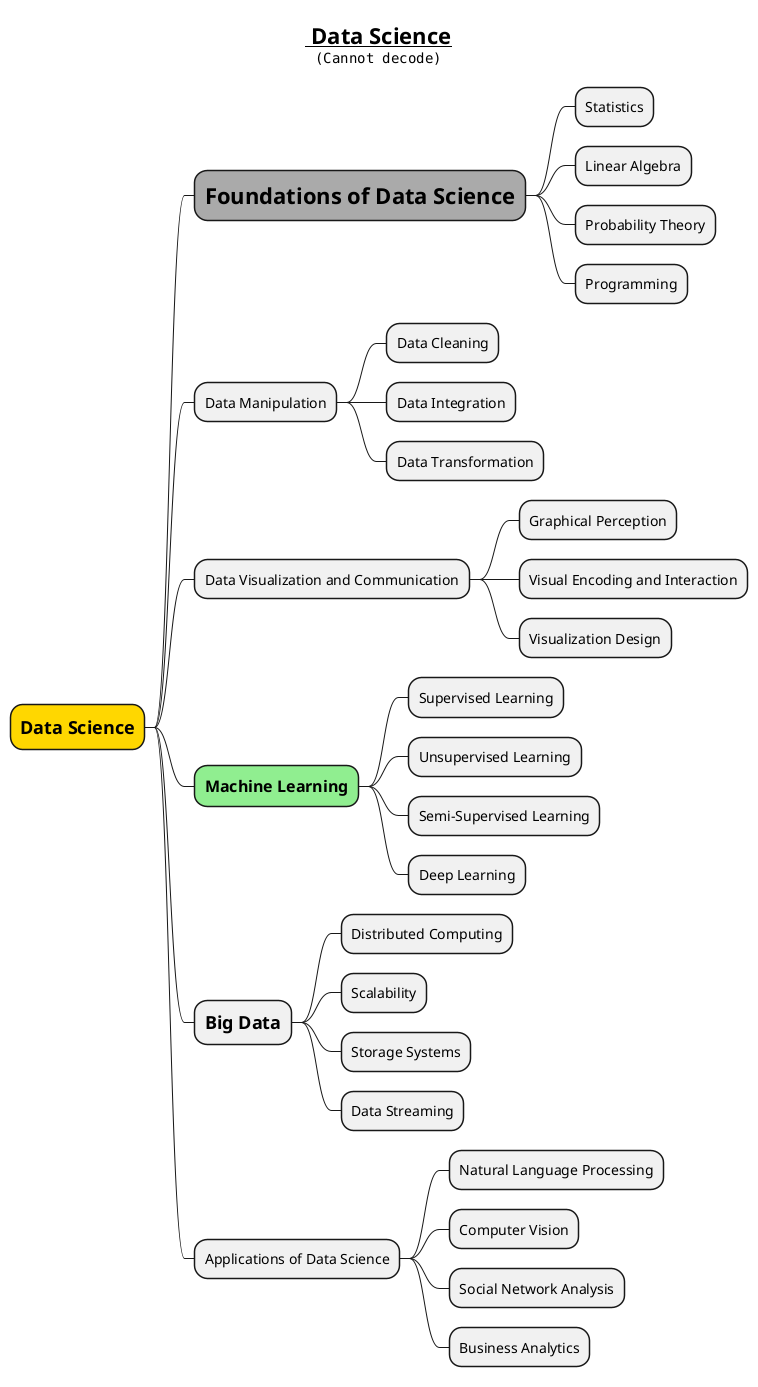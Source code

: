 @startmindmap
title =__ Data Science__ \n<img:images/img_17.png>
*[#gold] =Data Science
**[#a] =**Foundations of Data Science**
*** Statistics
*** Linear Algebra
*** Probability Theory
*** Programming
** Data Manipulation
*** Data Cleaning
*** Data Integration
*** Data Transformation
** Data Visualization and Communication
*** Graphical Perception
*** Visual Encoding and Interaction
*** Visualization Design
**[#lightgreen] ==Machine Learning
*** Supervised Learning
*** Unsupervised Learning
*** Semi-Supervised Learning
*** Deep Learning
** =Big Data
*** Distributed Computing
*** Scalability
*** Storage Systems
*** Data Streaming
** Applications of Data Science
*** Natural Language Processing
*** Computer Vision
*** Social Network Analysis
*** Business Analytics
@endmindmap
